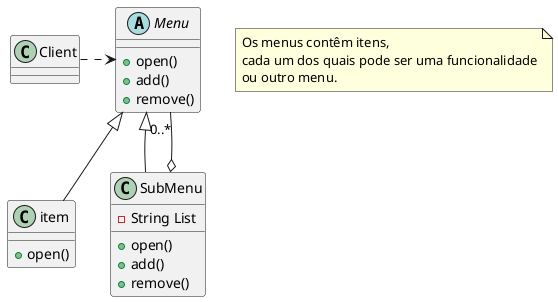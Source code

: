 @startuml menu_composite_pattern
    note as n
        Os menus contêm itens,
        cada um dos quais pode ser uma funcionalidade
        ou outro menu. 
    end note

    class Client{
        
    }

    abstract class Menu{
        
        +open()
        +add()
        +remove()
    }
    
    class item{

        +open()
    }

    class SubMenu{
        -String List 

        +open()
        +add()
        +remove()
    }

    Client =right=..> Menu
    Menu <|-- SubMenu 
    Menu <|-- item
    Menu"0..*" --o SubMenu

@enduml